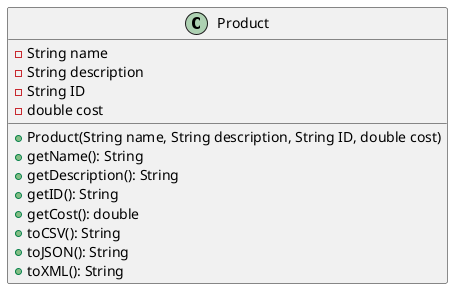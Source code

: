 @startuml
class Product {
    - String name
    - String description
    - String ID
    - double cost

    + Product(String name, String description, String ID, double cost)
    + getName(): String
    + getDescription(): String
    + getID(): String
    + getCost(): double
    + toCSV(): String
    + toJSON(): String
    + toXML(): String
}
@enduml
